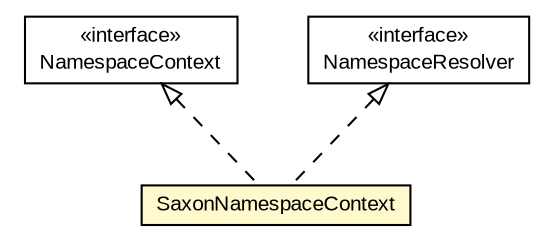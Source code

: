 #!/usr/local/bin/dot
#
# Class diagram 
# Generated by UMLGraph version 5.1 (http://www.umlgraph.org/)
#

digraph G {
	edge [fontname="arial",fontsize=10,labelfontname="arial",labelfontsize=10];
	node [fontname="arial",fontsize=10,shape=plaintext];
	nodesep=0.25;
	ranksep=0.5;
	// com.helger.schematron.saxon.SaxonNamespaceContext
	c13064 [label=<<table title="com.helger.schematron.saxon.SaxonNamespaceContext" border="0" cellborder="1" cellspacing="0" cellpadding="2" port="p" bgcolor="lemonChiffon" href="./SaxonNamespaceContext.html">
		<tr><td><table border="0" cellspacing="0" cellpadding="1">
<tr><td align="center" balign="center"> SaxonNamespaceContext </td></tr>
		</table></td></tr>
		</table>>, fontname="arial", fontcolor="black", fontsize=10.0];
	//com.helger.schematron.saxon.SaxonNamespaceContext implements javax.xml.namespace.NamespaceContext
	c13100:p -> c13064:p [dir=back,arrowtail=empty,style=dashed];
	//com.helger.schematron.saxon.SaxonNamespaceContext implements net.sf.saxon.om.NamespaceResolver
	c13101:p -> c13064:p [dir=back,arrowtail=empty,style=dashed];
	// javax.xml.namespace.NamespaceContext
	c13100 [label=<<table title="javax.xml.namespace.NamespaceContext" border="0" cellborder="1" cellspacing="0" cellpadding="2" port="p" href="http://download.oracle.com/javase/6/docs/api/javax/xml/namespace/NamespaceContext.html">
		<tr><td><table border="0" cellspacing="0" cellpadding="1">
<tr><td align="center" balign="center"> &#171;interface&#187; </td></tr>
<tr><td align="center" balign="center"> NamespaceContext </td></tr>
		</table></td></tr>
		</table>>, fontname="arial", fontcolor="black", fontsize=10.0];
	// net.sf.saxon.om.NamespaceResolver
	c13101 [label=<<table title="net.sf.saxon.om.NamespaceResolver" border="0" cellborder="1" cellspacing="0" cellpadding="2" port="p">
		<tr><td><table border="0" cellspacing="0" cellpadding="1">
<tr><td align="center" balign="center"> &#171;interface&#187; </td></tr>
<tr><td align="center" balign="center"> NamespaceResolver </td></tr>
		</table></td></tr>
		</table>>, fontname="arial", fontcolor="black", fontsize=10.0];
}

